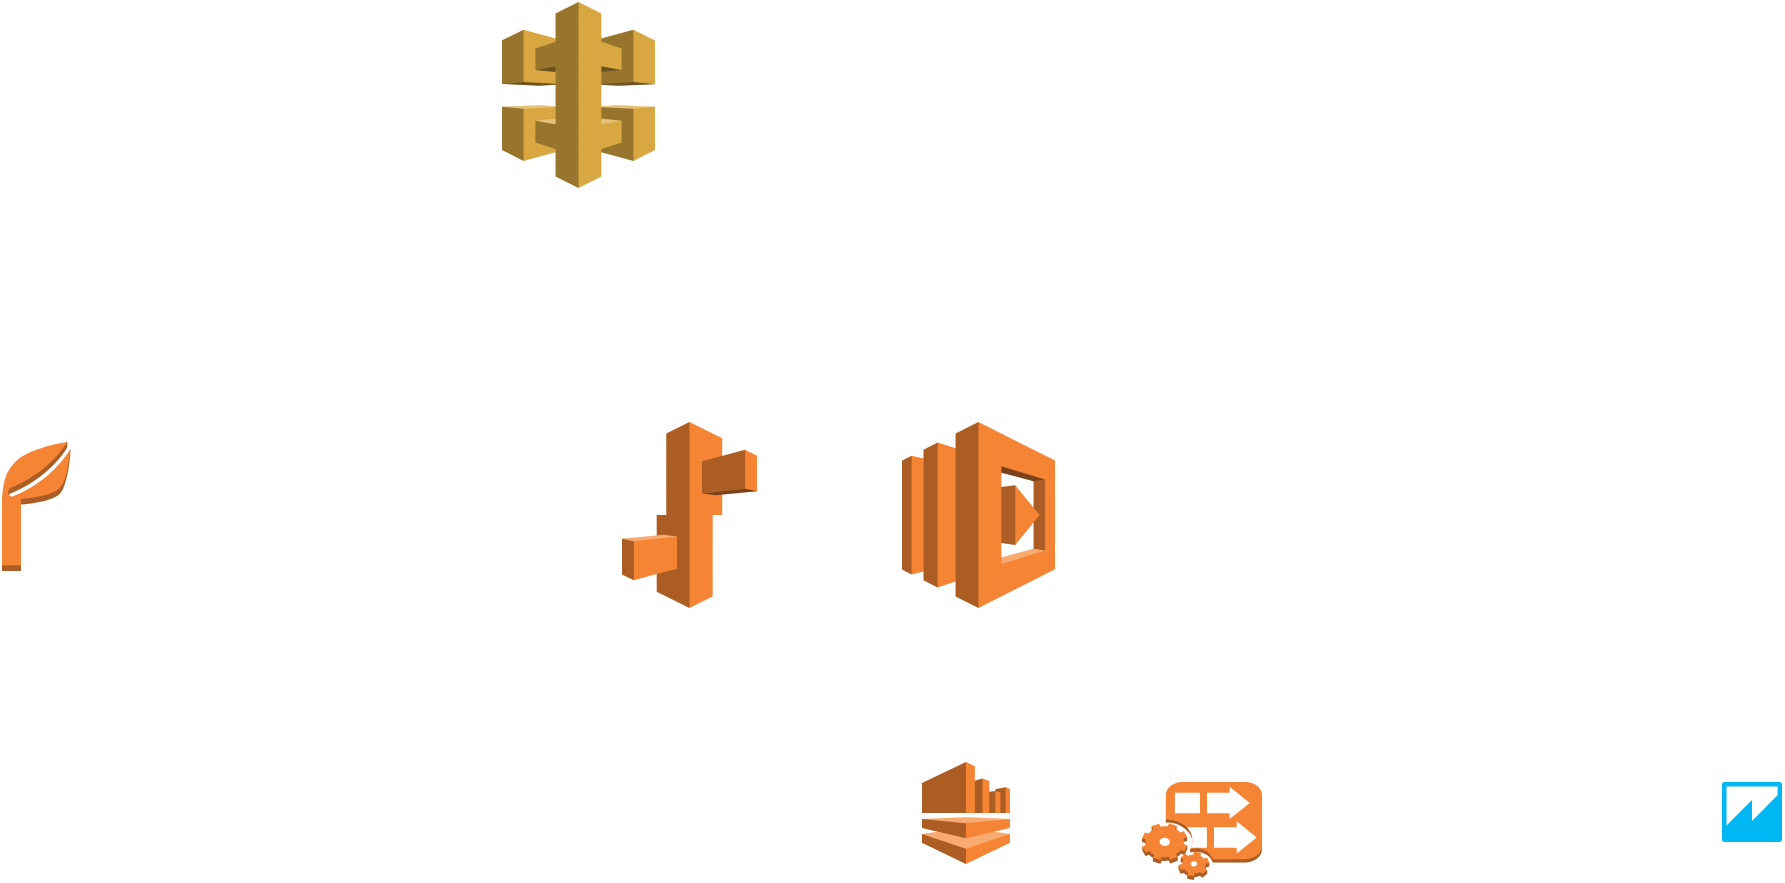 <mxfile version="11.2.3" type="github" pages="1"><diagram id="lm3-EfumwMWWxHglTQTT" name="Page-1"><mxGraphModel dx="2013" dy="496" grid="1" gridSize="10" guides="1" tooltips="1" connect="1" arrows="1" fold="1" page="1" pageScale="1" pageWidth="827" pageHeight="1169" math="0" shadow="0"><root><mxCell id="0"/><mxCell id="1" parent="0"/><mxCell id="-uhleQBxNGoxZIUSJEv_-1" value="" style="outlineConnect=0;dashed=0;verticalLabelPosition=bottom;verticalAlign=top;align=center;html=1;shape=mxgraph.aws3.kinesis;fillColor=#F58534;gradientColor=none;" vertex="1" parent="1"><mxGeometry x="370" y="550" width="44" height="51" as="geometry"/></mxCell><mxCell id="-uhleQBxNGoxZIUSJEv_-2" value="" style="outlineConnect=0;dashed=0;verticalLabelPosition=bottom;verticalAlign=top;align=center;html=1;shape=mxgraph.aws3.quicksight;fillColor=#00B7F4;gradientColor=none;" vertex="1" parent="1"><mxGeometry x="770" y="560" width="30" height="30" as="geometry"/></mxCell><mxCell id="-uhleQBxNGoxZIUSJEv_-3" value="" style="outlineConnect=0;dashed=0;verticalLabelPosition=bottom;verticalAlign=top;align=center;html=1;shape=mxgraph.aws3.kinesis_analytics;fillColor=#F58534;gradientColor=none;" vertex="1" parent="1"><mxGeometry x="480" y="560" width="60" height="49" as="geometry"/></mxCell><mxCell id="-uhleQBxNGoxZIUSJEv_-4" value="" style="outlineConnect=0;dashed=0;verticalLabelPosition=bottom;verticalAlign=top;align=center;html=1;shape=mxgraph.aws3.api_gateway;fillColor=#D9A741;gradientColor=none;" vertex="1" parent="1"><mxGeometry x="160" y="170" width="76.5" height="93" as="geometry"/></mxCell><mxCell id="-uhleQBxNGoxZIUSJEv_-6" value="" style="outlineConnect=0;dashed=0;verticalLabelPosition=bottom;verticalAlign=top;align=center;html=1;shape=mxgraph.aws3.elastic_beanstalk;fillColor=#F58534;gradientColor=none;" vertex="1" parent="1"><mxGeometry x="220" y="380" width="67.5" height="93" as="geometry"/></mxCell><mxCell id="-uhleQBxNGoxZIUSJEv_-7" value="" style="outlineConnect=0;dashed=0;verticalLabelPosition=bottom;verticalAlign=top;align=center;html=1;shape=mxgraph.aws3.lambda;fillColor=#F58534;gradientColor=none;" vertex="1" parent="1"><mxGeometry x="360" y="380" width="76.5" height="93" as="geometry"/></mxCell><mxCell id="-uhleQBxNGoxZIUSJEv_-9" value="" style="outlineConnect=0;dashed=0;verticalLabelPosition=bottom;verticalAlign=top;align=center;html=1;shape=mxgraph.aws3.application;fillColor=#F58534;gradientColor=none;" vertex="1" parent="1"><mxGeometry x="-90" y="390" width="34.5" height="64.5" as="geometry"/></mxCell></root></mxGraphModel></diagram></mxfile>